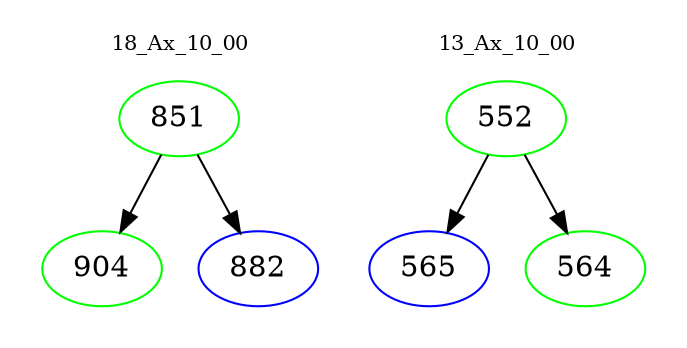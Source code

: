 digraph{
subgraph cluster_0 {
color = white
label = "18_Ax_10_00";
fontsize=10;
T0_851 [label="851", color="green"]
T0_851 -> T0_904 [color="black"]
T0_904 [label="904", color="green"]
T0_851 -> T0_882 [color="black"]
T0_882 [label="882", color="blue"]
}
subgraph cluster_1 {
color = white
label = "13_Ax_10_00";
fontsize=10;
T1_552 [label="552", color="green"]
T1_552 -> T1_565 [color="black"]
T1_565 [label="565", color="blue"]
T1_552 -> T1_564 [color="black"]
T1_564 [label="564", color="green"]
}
}
